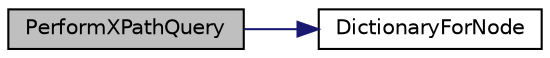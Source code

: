 digraph "PerformXPathQuery"
{
  edge [fontname="Helvetica",fontsize="10",labelfontname="Helvetica",labelfontsize="10"];
  node [fontname="Helvetica",fontsize="10",shape=record];
  rankdir="LR";
  Node1 [label="PerformXPathQuery",height=0.2,width=0.4,color="black", fillcolor="grey75", style="filled", fontcolor="black"];
  Node1 -> Node2 [color="midnightblue",fontsize="10",style="solid"];
  Node2 [label="DictionaryForNode",height=0.2,width=0.4,color="black", fillcolor="white", style="filled",URL="$_x_path_query_8m.html#a1ed3b4bc9c3faffd9d8b14a1d4784675"];
}
